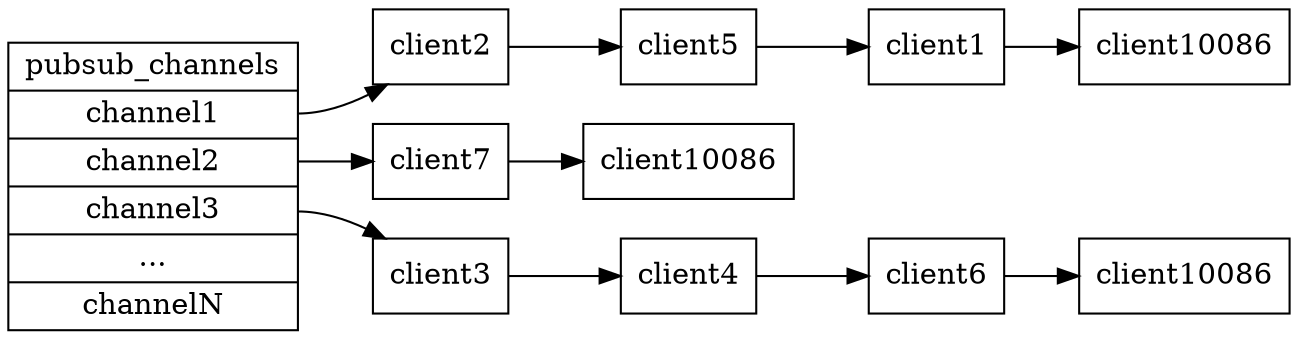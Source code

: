 digraph new_subscribe {

    rankdir = LR;

    node [shape = record];

    // keys

    pubsub [label = "pubsub_channels |<channel1> channel1 |<channel2> channel2 |<channel3> channel3 | ... |<channelN> channelN"];

    // clients blocking for channel1
    client1 [label = "client1"];
    client5 [label = "client5"];
    client2 [label = "client2"];
    client10086 [label = "client10086"];
    client10086_1 [label = "client10086"];
    client10086_2 [label = "client10086"];
    
    pubsub:channel1 -> client2;
    client2 -> client5;
    client5 -> client1;
    client1 -> client10086;

    // clients blocking for channel2
    client7 [label = "client7"];

    pubsub:channel2 -> client7;
    client7 -> client10086_1;

    // channel

    client3 [label = "client3"];
    client4 [label = "client4"];
    client6 [label = "client6"];

    pubsub:channel3 -> client3;
    client3 -> client4;
    client4 -> client6;
    client6 -> client10086_2;
}

